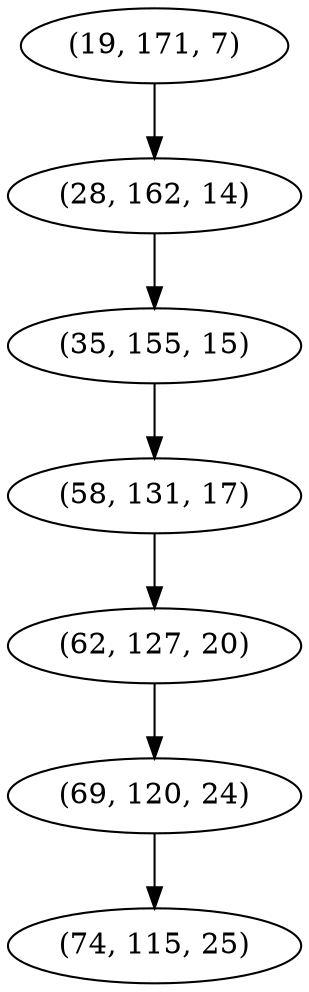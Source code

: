 digraph tree {
    "(19, 171, 7)";
    "(28, 162, 14)";
    "(35, 155, 15)";
    "(58, 131, 17)";
    "(62, 127, 20)";
    "(69, 120, 24)";
    "(74, 115, 25)";
    "(19, 171, 7)" -> "(28, 162, 14)";
    "(28, 162, 14)" -> "(35, 155, 15)";
    "(35, 155, 15)" -> "(58, 131, 17)";
    "(58, 131, 17)" -> "(62, 127, 20)";
    "(62, 127, 20)" -> "(69, 120, 24)";
    "(69, 120, 24)" -> "(74, 115, 25)";
}
